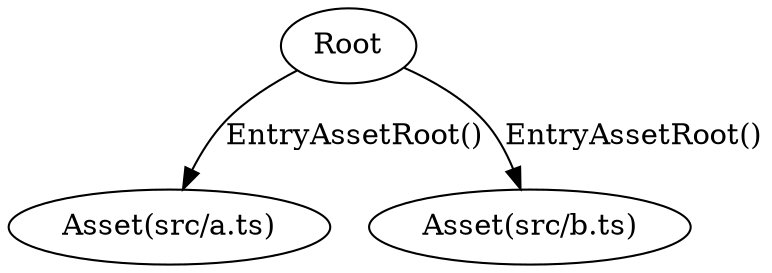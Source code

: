 digraph {
    0 [ label = "Root" ]
    1 [ label = "Asset(src/a.ts)" ]
    3 [ label = "Asset(src/b.ts)" ]
    0 -> 3 [ label = "EntryAssetRoot()" ]
    0 -> 1 [ label = "EntryAssetRoot()" ]
}
